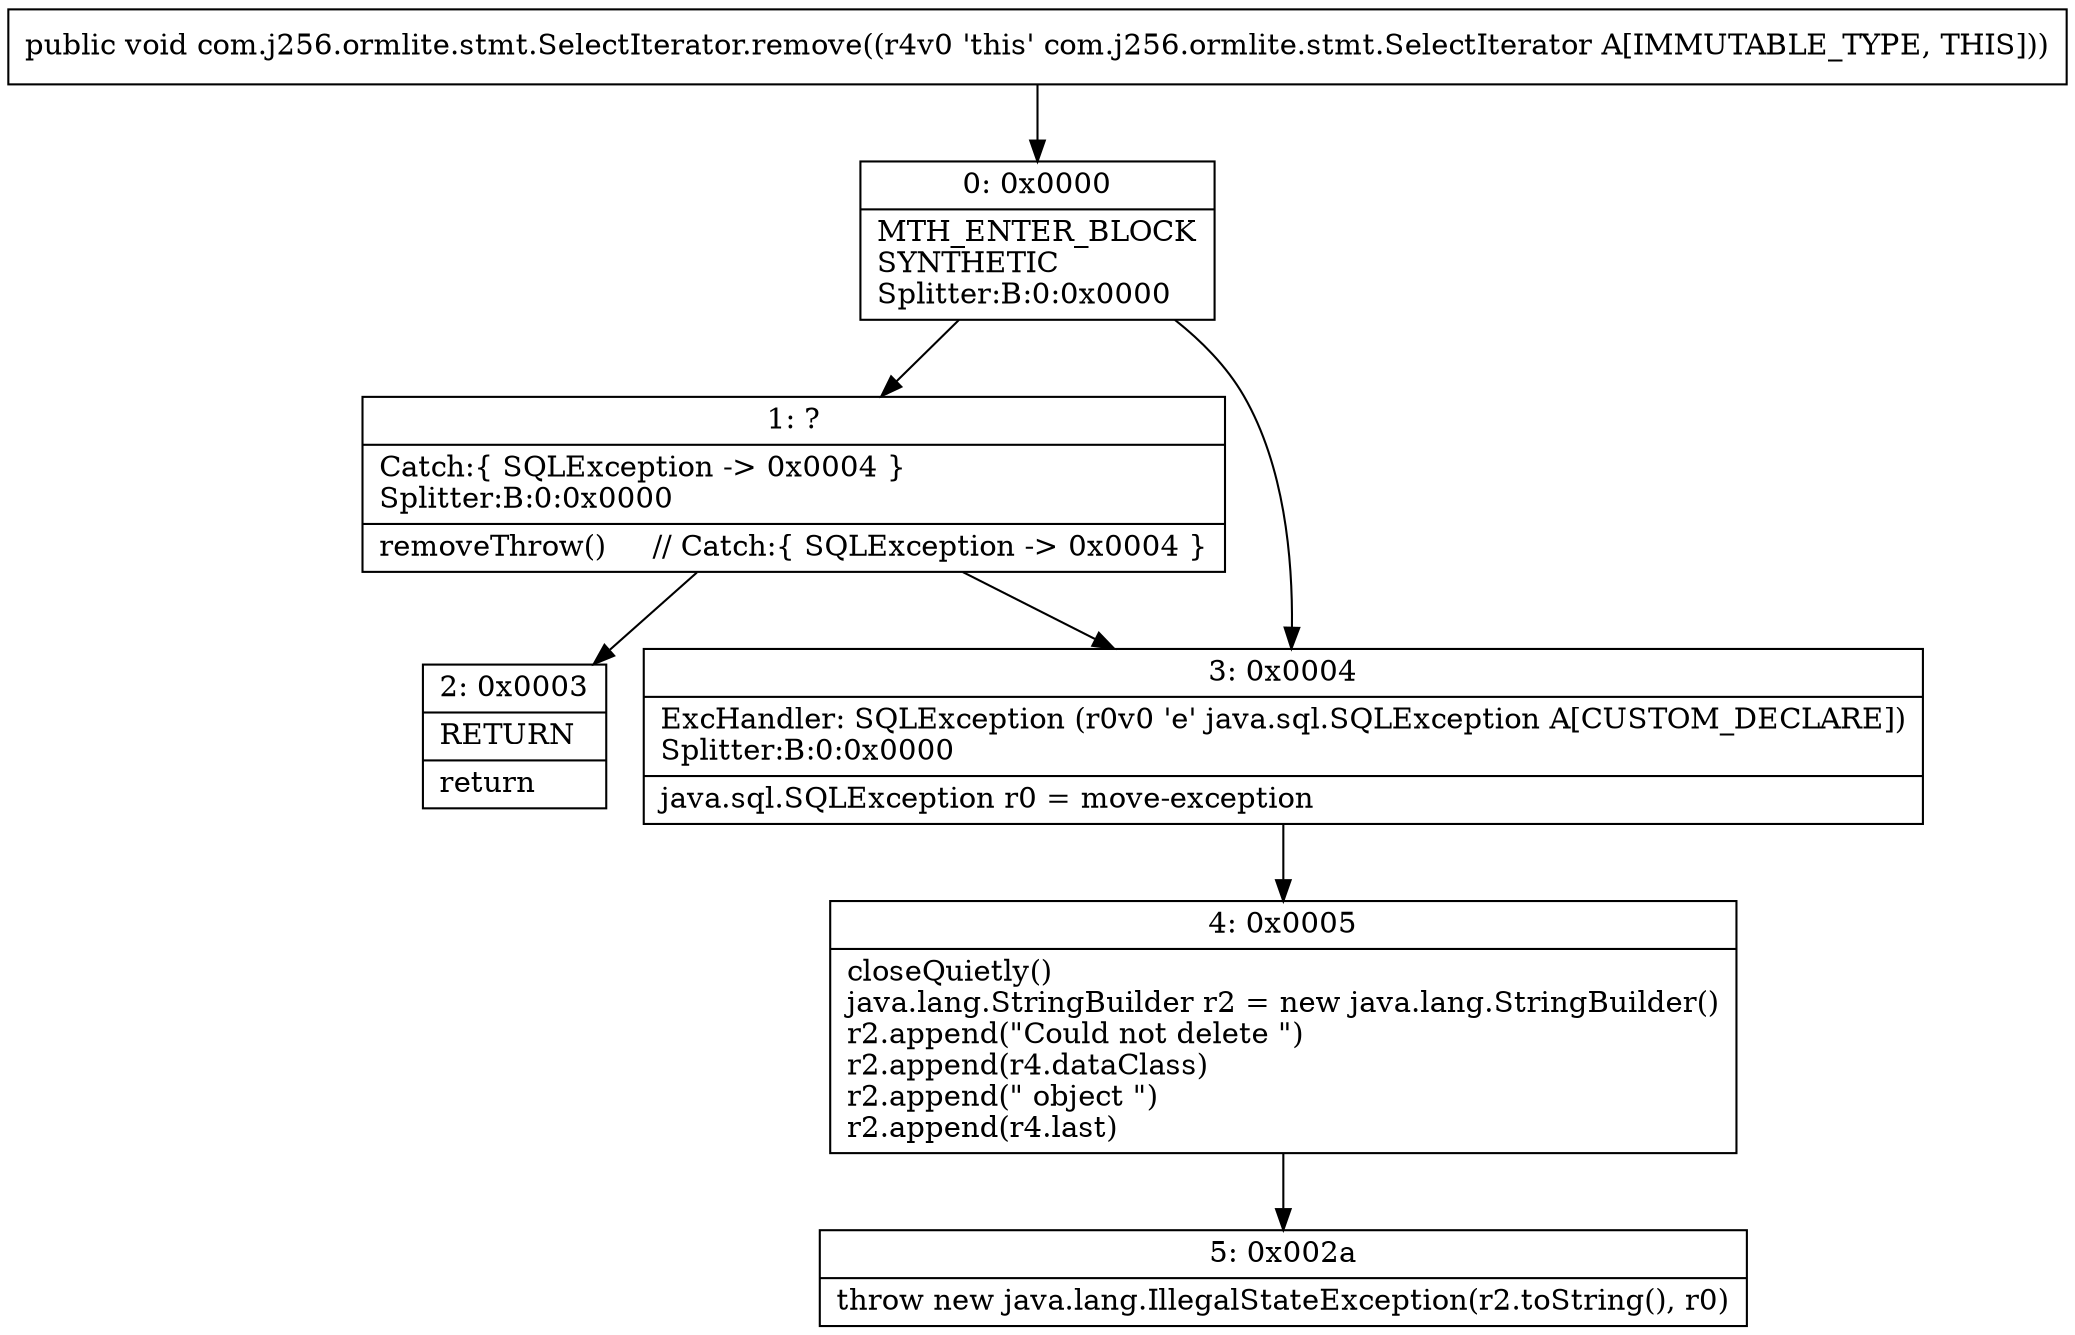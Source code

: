 digraph "CFG forcom.j256.ormlite.stmt.SelectIterator.remove()V" {
Node_0 [shape=record,label="{0\:\ 0x0000|MTH_ENTER_BLOCK\lSYNTHETIC\lSplitter:B:0:0x0000\l}"];
Node_1 [shape=record,label="{1\:\ ?|Catch:\{ SQLException \-\> 0x0004 \}\lSplitter:B:0:0x0000\l|removeThrow()     \/\/ Catch:\{ SQLException \-\> 0x0004 \}\l}"];
Node_2 [shape=record,label="{2\:\ 0x0003|RETURN\l|return\l}"];
Node_3 [shape=record,label="{3\:\ 0x0004|ExcHandler: SQLException (r0v0 'e' java.sql.SQLException A[CUSTOM_DECLARE])\lSplitter:B:0:0x0000\l|java.sql.SQLException r0 = move\-exception\l}"];
Node_4 [shape=record,label="{4\:\ 0x0005|closeQuietly()\ljava.lang.StringBuilder r2 = new java.lang.StringBuilder()\lr2.append(\"Could not delete \")\lr2.append(r4.dataClass)\lr2.append(\" object \")\lr2.append(r4.last)\l}"];
Node_5 [shape=record,label="{5\:\ 0x002a|throw new java.lang.IllegalStateException(r2.toString(), r0)\l}"];
MethodNode[shape=record,label="{public void com.j256.ormlite.stmt.SelectIterator.remove((r4v0 'this' com.j256.ormlite.stmt.SelectIterator A[IMMUTABLE_TYPE, THIS])) }"];
MethodNode -> Node_0;
Node_0 -> Node_1;
Node_0 -> Node_3;
Node_1 -> Node_2;
Node_1 -> Node_3;
Node_3 -> Node_4;
Node_4 -> Node_5;
}

